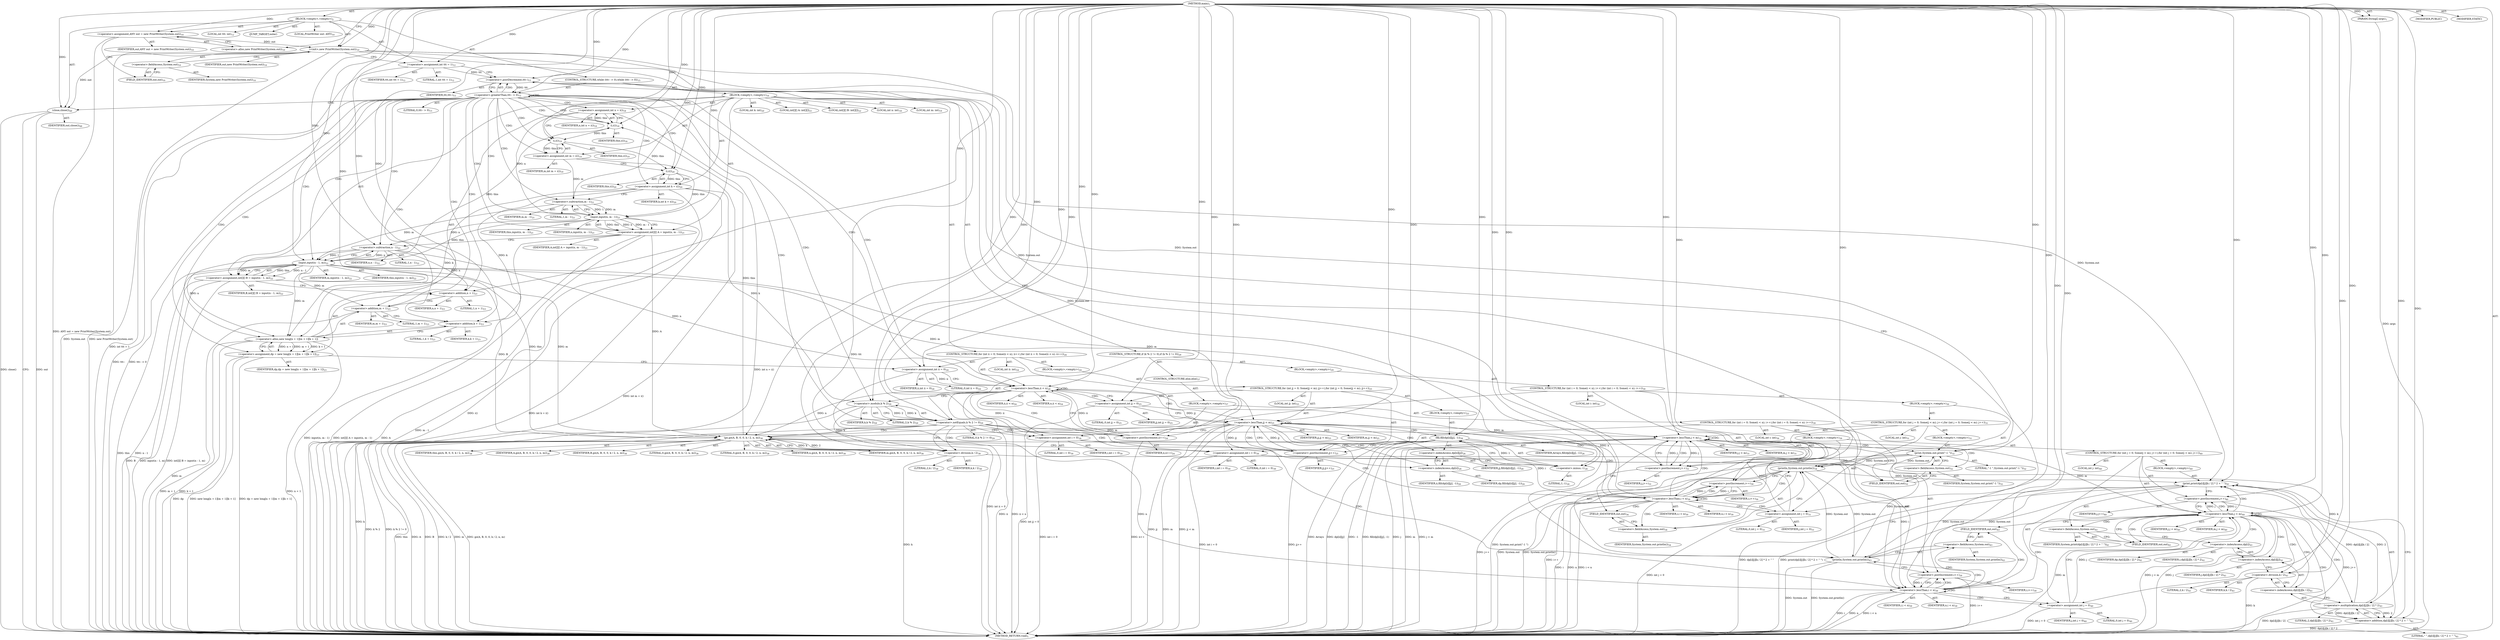 digraph "main" {  
"19" [label = <(METHOD,main)<SUB>1</SUB>> ]
"20" [label = <(PARAM,String[] args)<SUB>1</SUB>> ]
"21" [label = <(BLOCK,&lt;empty&gt;,&lt;empty&gt;)<SUB>2</SUB>> ]
"4" [label = <(LOCAL,PrintWriter out: ANY)<SUB>10</SUB>> ]
"22" [label = <(&lt;operator&gt;.assignment,ANY out = new PrintWriter(System.out))<SUB>10</SUB>> ]
"23" [label = <(IDENTIFIER,out,ANY out = new PrintWriter(System.out))<SUB>10</SUB>> ]
"24" [label = <(&lt;operator&gt;.alloc,new PrintWriter(System.out))<SUB>10</SUB>> ]
"25" [label = <(&lt;init&gt;,new PrintWriter(System.out))<SUB>10</SUB>> ]
"3" [label = <(IDENTIFIER,out,new PrintWriter(System.out))<SUB>10</SUB>> ]
"26" [label = <(&lt;operator&gt;.fieldAccess,System.out)<SUB>10</SUB>> ]
"27" [label = <(IDENTIFIER,System,new PrintWriter(System.out))<SUB>10</SUB>> ]
"28" [label = <(FIELD_IDENTIFIER,out,out)<SUB>10</SUB>> ]
"29" [label = <(LOCAL,int ttt: int)<SUB>12</SUB>> ]
"30" [label = <(&lt;operator&gt;.assignment,int ttt = 1)<SUB>12</SUB>> ]
"31" [label = <(IDENTIFIER,ttt,int ttt = 1)<SUB>12</SUB>> ]
"32" [label = <(LITERAL,1,int ttt = 1)<SUB>12</SUB>> ]
"33" [label = <(JUMP_TARGET,outer)> ]
"34" [label = <(CONTROL_STRUCTURE,while (ttt-- &gt; 0),while (ttt-- &gt; 0))<SUB>15</SUB>> ]
"35" [label = <(&lt;operator&gt;.greaterThan,ttt-- &gt; 0)<SUB>15</SUB>> ]
"36" [label = <(&lt;operator&gt;.postDecrement,ttt--)<SUB>15</SUB>> ]
"37" [label = <(IDENTIFIER,ttt,ttt--)<SUB>15</SUB>> ]
"38" [label = <(LITERAL,0,ttt-- &gt; 0)<SUB>15</SUB>> ]
"39" [label = <(BLOCK,&lt;empty&gt;,&lt;empty&gt;)<SUB>16</SUB>> ]
"40" [label = <(LOCAL,int n: int)<SUB>18</SUB>> ]
"41" [label = <(&lt;operator&gt;.assignment,int n = i())<SUB>18</SUB>> ]
"42" [label = <(IDENTIFIER,n,int n = i())<SUB>18</SUB>> ]
"43" [label = <(i,i())<SUB>18</SUB>> ]
"44" [label = <(IDENTIFIER,this,i())<SUB>18</SUB>> ]
"45" [label = <(LOCAL,int m: int)<SUB>19</SUB>> ]
"46" [label = <(&lt;operator&gt;.assignment,int m = i())<SUB>19</SUB>> ]
"47" [label = <(IDENTIFIER,m,int m = i())<SUB>19</SUB>> ]
"48" [label = <(i,i())<SUB>19</SUB>> ]
"49" [label = <(IDENTIFIER,this,i())<SUB>19</SUB>> ]
"50" [label = <(LOCAL,int k: int)<SUB>20</SUB>> ]
"51" [label = <(&lt;operator&gt;.assignment,int k = i())<SUB>20</SUB>> ]
"52" [label = <(IDENTIFIER,k,int k = i())<SUB>20</SUB>> ]
"53" [label = <(i,i())<SUB>20</SUB>> ]
"54" [label = <(IDENTIFIER,this,i())<SUB>20</SUB>> ]
"55" [label = <(LOCAL,int[][] A: int[][])<SUB>21</SUB>> ]
"56" [label = <(&lt;operator&gt;.assignment,int[][] A = input(n, m - 1))<SUB>21</SUB>> ]
"57" [label = <(IDENTIFIER,A,int[][] A = input(n, m - 1))<SUB>21</SUB>> ]
"58" [label = <(input,input(n, m - 1))<SUB>21</SUB>> ]
"59" [label = <(IDENTIFIER,this,input(n, m - 1))<SUB>21</SUB>> ]
"60" [label = <(IDENTIFIER,n,input(n, m - 1))<SUB>21</SUB>> ]
"61" [label = <(&lt;operator&gt;.subtraction,m - 1)<SUB>21</SUB>> ]
"62" [label = <(IDENTIFIER,m,m - 1)<SUB>21</SUB>> ]
"63" [label = <(LITERAL,1,m - 1)<SUB>21</SUB>> ]
"64" [label = <(LOCAL,int[][] B: int[][])<SUB>22</SUB>> ]
"65" [label = <(&lt;operator&gt;.assignment,int[][] B = input(n - 1, m))<SUB>22</SUB>> ]
"66" [label = <(IDENTIFIER,B,int[][] B = input(n - 1, m))<SUB>22</SUB>> ]
"67" [label = <(input,input(n - 1, m))<SUB>22</SUB>> ]
"68" [label = <(IDENTIFIER,this,input(n - 1, m))<SUB>22</SUB>> ]
"69" [label = <(&lt;operator&gt;.subtraction,n - 1)<SUB>22</SUB>> ]
"70" [label = <(IDENTIFIER,n,n - 1)<SUB>22</SUB>> ]
"71" [label = <(LITERAL,1,n - 1)<SUB>22</SUB>> ]
"72" [label = <(IDENTIFIER,m,input(n - 1, m))<SUB>22</SUB>> ]
"73" [label = <(&lt;operator&gt;.assignment,dp = new long[n + 1][m + 1][k + 1])<SUB>23</SUB>> ]
"74" [label = <(IDENTIFIER,dp,dp = new long[n + 1][m + 1][k + 1])<SUB>23</SUB>> ]
"75" [label = <(&lt;operator&gt;.alloc,new long[n + 1][m + 1][k + 1])> ]
"76" [label = <(&lt;operator&gt;.addition,n + 1)<SUB>23</SUB>> ]
"77" [label = <(IDENTIFIER,n,n + 1)<SUB>23</SUB>> ]
"78" [label = <(LITERAL,1,n + 1)<SUB>23</SUB>> ]
"79" [label = <(&lt;operator&gt;.addition,m + 1)<SUB>23</SUB>> ]
"80" [label = <(IDENTIFIER,m,m + 1)<SUB>23</SUB>> ]
"81" [label = <(LITERAL,1,m + 1)<SUB>23</SUB>> ]
"82" [label = <(&lt;operator&gt;.addition,k + 1)<SUB>23</SUB>> ]
"83" [label = <(IDENTIFIER,k,k + 1)<SUB>23</SUB>> ]
"84" [label = <(LITERAL,1,k + 1)<SUB>23</SUB>> ]
"85" [label = <(CONTROL_STRUCTURE,for (int ii = 0; Some(ii &lt; n); ii++),for (int ii = 0; Some(ii &lt; n); ii++))<SUB>24</SUB>> ]
"86" [label = <(LOCAL,int ii: int)<SUB>24</SUB>> ]
"87" [label = <(&lt;operator&gt;.assignment,int ii = 0)<SUB>24</SUB>> ]
"88" [label = <(IDENTIFIER,ii,int ii = 0)<SUB>24</SUB>> ]
"89" [label = <(LITERAL,0,int ii = 0)<SUB>24</SUB>> ]
"90" [label = <(&lt;operator&gt;.lessThan,ii &lt; n)<SUB>24</SUB>> ]
"91" [label = <(IDENTIFIER,ii,ii &lt; n)<SUB>24</SUB>> ]
"92" [label = <(IDENTIFIER,n,ii &lt; n)<SUB>24</SUB>> ]
"93" [label = <(&lt;operator&gt;.postIncrement,ii++)<SUB>24</SUB>> ]
"94" [label = <(IDENTIFIER,ii,ii++)<SUB>24</SUB>> ]
"95" [label = <(BLOCK,&lt;empty&gt;,&lt;empty&gt;)<SUB>24</SUB>> ]
"96" [label = <(CONTROL_STRUCTURE,for (int jj = 0; Some(jj &lt; m); jj++),for (int jj = 0; Some(jj &lt; m); jj++))<SUB>25</SUB>> ]
"97" [label = <(LOCAL,int jj: int)<SUB>25</SUB>> ]
"98" [label = <(&lt;operator&gt;.assignment,int jj = 0)<SUB>25</SUB>> ]
"99" [label = <(IDENTIFIER,jj,int jj = 0)<SUB>25</SUB>> ]
"100" [label = <(LITERAL,0,int jj = 0)<SUB>25</SUB>> ]
"101" [label = <(&lt;operator&gt;.lessThan,jj &lt; m)<SUB>25</SUB>> ]
"102" [label = <(IDENTIFIER,jj,jj &lt; m)<SUB>25</SUB>> ]
"103" [label = <(IDENTIFIER,m,jj &lt; m)<SUB>25</SUB>> ]
"104" [label = <(&lt;operator&gt;.postIncrement,jj++)<SUB>25</SUB>> ]
"105" [label = <(IDENTIFIER,jj,jj++)<SUB>25</SUB>> ]
"106" [label = <(BLOCK,&lt;empty&gt;,&lt;empty&gt;)<SUB>25</SUB>> ]
"107" [label = <(fill,fill(dp[ii][jj], -1))<SUB>26</SUB>> ]
"108" [label = <(IDENTIFIER,Arrays,fill(dp[ii][jj], -1))<SUB>26</SUB>> ]
"109" [label = <(&lt;operator&gt;.indexAccess,dp[ii][jj])<SUB>26</SUB>> ]
"110" [label = <(&lt;operator&gt;.indexAccess,dp[ii])<SUB>26</SUB>> ]
"111" [label = <(IDENTIFIER,dp,fill(dp[ii][jj], -1))<SUB>26</SUB>> ]
"112" [label = <(IDENTIFIER,ii,fill(dp[ii][jj], -1))<SUB>26</SUB>> ]
"113" [label = <(IDENTIFIER,jj,fill(dp[ii][jj], -1))<SUB>26</SUB>> ]
"114" [label = <(&lt;operator&gt;.minus,-1)<SUB>26</SUB>> ]
"115" [label = <(LITERAL,1,-1)<SUB>26</SUB>> ]
"116" [label = <(CONTROL_STRUCTURE,if (k % 2 != 0),if (k % 2 != 0))<SUB>29</SUB>> ]
"117" [label = <(&lt;operator&gt;.notEquals,k % 2 != 0)<SUB>29</SUB>> ]
"118" [label = <(&lt;operator&gt;.modulo,k % 2)<SUB>29</SUB>> ]
"119" [label = <(IDENTIFIER,k,k % 2)<SUB>29</SUB>> ]
"120" [label = <(LITERAL,2,k % 2)<SUB>29</SUB>> ]
"121" [label = <(LITERAL,0,k % 2 != 0)<SUB>29</SUB>> ]
"122" [label = <(BLOCK,&lt;empty&gt;,&lt;empty&gt;)<SUB>29</SUB>> ]
"123" [label = <(CONTROL_STRUCTURE,for (int i = 0; Some(i &lt; n); i++),for (int i = 0; Some(i &lt; n); i++))<SUB>30</SUB>> ]
"124" [label = <(LOCAL,int i: int)<SUB>30</SUB>> ]
"125" [label = <(&lt;operator&gt;.assignment,int i = 0)<SUB>30</SUB>> ]
"126" [label = <(IDENTIFIER,i,int i = 0)<SUB>30</SUB>> ]
"127" [label = <(LITERAL,0,int i = 0)<SUB>30</SUB>> ]
"128" [label = <(&lt;operator&gt;.lessThan,i &lt; n)<SUB>30</SUB>> ]
"129" [label = <(IDENTIFIER,i,i &lt; n)<SUB>30</SUB>> ]
"130" [label = <(IDENTIFIER,n,i &lt; n)<SUB>30</SUB>> ]
"131" [label = <(&lt;operator&gt;.postIncrement,i++)<SUB>30</SUB>> ]
"132" [label = <(IDENTIFIER,i,i++)<SUB>30</SUB>> ]
"133" [label = <(BLOCK,&lt;empty&gt;,&lt;empty&gt;)<SUB>30</SUB>> ]
"134" [label = <(CONTROL_STRUCTURE,for (int j = 0; Some(j &lt; m); j++),for (int j = 0; Some(j &lt; m); j++))<SUB>31</SUB>> ]
"135" [label = <(LOCAL,int j: int)<SUB>31</SUB>> ]
"136" [label = <(&lt;operator&gt;.assignment,int j = 0)<SUB>31</SUB>> ]
"137" [label = <(IDENTIFIER,j,int j = 0)<SUB>31</SUB>> ]
"138" [label = <(LITERAL,0,int j = 0)<SUB>31</SUB>> ]
"139" [label = <(&lt;operator&gt;.lessThan,j &lt; m)<SUB>31</SUB>> ]
"140" [label = <(IDENTIFIER,j,j &lt; m)<SUB>31</SUB>> ]
"141" [label = <(IDENTIFIER,m,j &lt; m)<SUB>31</SUB>> ]
"142" [label = <(&lt;operator&gt;.postIncrement,j++)<SUB>31</SUB>> ]
"143" [label = <(IDENTIFIER,j,j++)<SUB>31</SUB>> ]
"144" [label = <(BLOCK,&lt;empty&gt;,&lt;empty&gt;)<SUB>31</SUB>> ]
"145" [label = <(print,System.out.print(&quot;-1 &quot;))<SUB>32</SUB>> ]
"146" [label = <(&lt;operator&gt;.fieldAccess,System.out)<SUB>32</SUB>> ]
"147" [label = <(IDENTIFIER,System,System.out.print(&quot;-1 &quot;))<SUB>32</SUB>> ]
"148" [label = <(FIELD_IDENTIFIER,out,out)<SUB>32</SUB>> ]
"149" [label = <(LITERAL,&quot;-1 &quot;,System.out.print(&quot;-1 &quot;))<SUB>32</SUB>> ]
"150" [label = <(println,System.out.println())<SUB>34</SUB>> ]
"151" [label = <(&lt;operator&gt;.fieldAccess,System.out)<SUB>34</SUB>> ]
"152" [label = <(IDENTIFIER,System,System.out.println())<SUB>34</SUB>> ]
"153" [label = <(FIELD_IDENTIFIER,out,out)<SUB>34</SUB>> ]
"154" [label = <(CONTROL_STRUCTURE,else,else)<SUB>37</SUB>> ]
"155" [label = <(BLOCK,&lt;empty&gt;,&lt;empty&gt;)<SUB>37</SUB>> ]
"156" [label = <(go,go(A, B, 0, 0, k / 2, n, m))<SUB>38</SUB>> ]
"157" [label = <(IDENTIFIER,this,go(A, B, 0, 0, k / 2, n, m))<SUB>38</SUB>> ]
"158" [label = <(IDENTIFIER,A,go(A, B, 0, 0, k / 2, n, m))<SUB>38</SUB>> ]
"159" [label = <(IDENTIFIER,B,go(A, B, 0, 0, k / 2, n, m))<SUB>38</SUB>> ]
"160" [label = <(LITERAL,0,go(A, B, 0, 0, k / 2, n, m))<SUB>38</SUB>> ]
"161" [label = <(LITERAL,0,go(A, B, 0, 0, k / 2, n, m))<SUB>38</SUB>> ]
"162" [label = <(&lt;operator&gt;.division,k / 2)<SUB>38</SUB>> ]
"163" [label = <(IDENTIFIER,k,k / 2)<SUB>38</SUB>> ]
"164" [label = <(LITERAL,2,k / 2)<SUB>38</SUB>> ]
"165" [label = <(IDENTIFIER,n,go(A, B, 0, 0, k / 2, n, m))<SUB>38</SUB>> ]
"166" [label = <(IDENTIFIER,m,go(A, B, 0, 0, k / 2, n, m))<SUB>38</SUB>> ]
"167" [label = <(CONTROL_STRUCTURE,for (int i = 0; Some(i &lt; n); i++),for (int i = 0; Some(i &lt; n); i++))<SUB>39</SUB>> ]
"168" [label = <(LOCAL,int i: int)<SUB>39</SUB>> ]
"169" [label = <(&lt;operator&gt;.assignment,int i = 0)<SUB>39</SUB>> ]
"170" [label = <(IDENTIFIER,i,int i = 0)<SUB>39</SUB>> ]
"171" [label = <(LITERAL,0,int i = 0)<SUB>39</SUB>> ]
"172" [label = <(&lt;operator&gt;.lessThan,i &lt; n)<SUB>39</SUB>> ]
"173" [label = <(IDENTIFIER,i,i &lt; n)<SUB>39</SUB>> ]
"174" [label = <(IDENTIFIER,n,i &lt; n)<SUB>39</SUB>> ]
"175" [label = <(&lt;operator&gt;.postIncrement,i++)<SUB>39</SUB>> ]
"176" [label = <(IDENTIFIER,i,i++)<SUB>39</SUB>> ]
"177" [label = <(BLOCK,&lt;empty&gt;,&lt;empty&gt;)<SUB>39</SUB>> ]
"178" [label = <(CONTROL_STRUCTURE,for (int j = 0; Some(j &lt; m); j++),for (int j = 0; Some(j &lt; m); j++))<SUB>40</SUB>> ]
"179" [label = <(LOCAL,int j: int)<SUB>40</SUB>> ]
"180" [label = <(&lt;operator&gt;.assignment,int j = 0)<SUB>40</SUB>> ]
"181" [label = <(IDENTIFIER,j,int j = 0)<SUB>40</SUB>> ]
"182" [label = <(LITERAL,0,int j = 0)<SUB>40</SUB>> ]
"183" [label = <(&lt;operator&gt;.lessThan,j &lt; m)<SUB>40</SUB>> ]
"184" [label = <(IDENTIFIER,j,j &lt; m)<SUB>40</SUB>> ]
"185" [label = <(IDENTIFIER,m,j &lt; m)<SUB>40</SUB>> ]
"186" [label = <(&lt;operator&gt;.postIncrement,j++)<SUB>40</SUB>> ]
"187" [label = <(IDENTIFIER,j,j++)<SUB>40</SUB>> ]
"188" [label = <(BLOCK,&lt;empty&gt;,&lt;empty&gt;)<SUB>40</SUB>> ]
"189" [label = <(print,print(dp[i][j][k / 2] * 2 + &quot; &quot;))<SUB>41</SUB>> ]
"190" [label = <(&lt;operator&gt;.fieldAccess,System.out)<SUB>41</SUB>> ]
"191" [label = <(IDENTIFIER,System,print(dp[i][j][k / 2] * 2 + &quot; &quot;))<SUB>41</SUB>> ]
"192" [label = <(FIELD_IDENTIFIER,out,out)<SUB>41</SUB>> ]
"193" [label = <(&lt;operator&gt;.addition,dp[i][j][k / 2] * 2 + &quot; &quot;)<SUB>41</SUB>> ]
"194" [label = <(&lt;operator&gt;.multiplication,dp[i][j][k / 2] * 2)<SUB>41</SUB>> ]
"195" [label = <(&lt;operator&gt;.indexAccess,dp[i][j][k / 2])<SUB>41</SUB>> ]
"196" [label = <(&lt;operator&gt;.indexAccess,dp[i][j])<SUB>41</SUB>> ]
"197" [label = <(&lt;operator&gt;.indexAccess,dp[i])<SUB>41</SUB>> ]
"198" [label = <(IDENTIFIER,dp,dp[i][j][k / 2] * 2)<SUB>41</SUB>> ]
"199" [label = <(IDENTIFIER,i,dp[i][j][k / 2] * 2)<SUB>41</SUB>> ]
"200" [label = <(IDENTIFIER,j,dp[i][j][k / 2] * 2)<SUB>41</SUB>> ]
"201" [label = <(&lt;operator&gt;.division,k / 2)<SUB>41</SUB>> ]
"202" [label = <(IDENTIFIER,k,k / 2)<SUB>41</SUB>> ]
"203" [label = <(LITERAL,2,k / 2)<SUB>41</SUB>> ]
"204" [label = <(LITERAL,2,dp[i][j][k / 2] * 2)<SUB>41</SUB>> ]
"205" [label = <(LITERAL,&quot; &quot;,dp[i][j][k / 2] * 2 + &quot; &quot;)<SUB>41</SUB>> ]
"206" [label = <(println,System.out.println())<SUB>43</SUB>> ]
"207" [label = <(&lt;operator&gt;.fieldAccess,System.out)<SUB>43</SUB>> ]
"208" [label = <(IDENTIFIER,System,System.out.println())<SUB>43</SUB>> ]
"209" [label = <(FIELD_IDENTIFIER,out,out)<SUB>43</SUB>> ]
"210" [label = <(close,close())<SUB>48</SUB>> ]
"211" [label = <(IDENTIFIER,out,close())<SUB>48</SUB>> ]
"212" [label = <(MODIFIER,PUBLIC)> ]
"213" [label = <(MODIFIER,STATIC)> ]
"214" [label = <(METHOD_RETURN,void)<SUB>1</SUB>> ]
  "19" -> "20"  [ label = "AST: "] 
  "19" -> "21"  [ label = "AST: "] 
  "19" -> "212"  [ label = "AST: "] 
  "19" -> "213"  [ label = "AST: "] 
  "19" -> "214"  [ label = "AST: "] 
  "21" -> "4"  [ label = "AST: "] 
  "21" -> "22"  [ label = "AST: "] 
  "21" -> "25"  [ label = "AST: "] 
  "21" -> "29"  [ label = "AST: "] 
  "21" -> "30"  [ label = "AST: "] 
  "21" -> "33"  [ label = "AST: "] 
  "21" -> "34"  [ label = "AST: "] 
  "21" -> "210"  [ label = "AST: "] 
  "22" -> "23"  [ label = "AST: "] 
  "22" -> "24"  [ label = "AST: "] 
  "25" -> "3"  [ label = "AST: "] 
  "25" -> "26"  [ label = "AST: "] 
  "26" -> "27"  [ label = "AST: "] 
  "26" -> "28"  [ label = "AST: "] 
  "30" -> "31"  [ label = "AST: "] 
  "30" -> "32"  [ label = "AST: "] 
  "34" -> "35"  [ label = "AST: "] 
  "34" -> "39"  [ label = "AST: "] 
  "35" -> "36"  [ label = "AST: "] 
  "35" -> "38"  [ label = "AST: "] 
  "36" -> "37"  [ label = "AST: "] 
  "39" -> "40"  [ label = "AST: "] 
  "39" -> "41"  [ label = "AST: "] 
  "39" -> "45"  [ label = "AST: "] 
  "39" -> "46"  [ label = "AST: "] 
  "39" -> "50"  [ label = "AST: "] 
  "39" -> "51"  [ label = "AST: "] 
  "39" -> "55"  [ label = "AST: "] 
  "39" -> "56"  [ label = "AST: "] 
  "39" -> "64"  [ label = "AST: "] 
  "39" -> "65"  [ label = "AST: "] 
  "39" -> "73"  [ label = "AST: "] 
  "39" -> "85"  [ label = "AST: "] 
  "39" -> "116"  [ label = "AST: "] 
  "41" -> "42"  [ label = "AST: "] 
  "41" -> "43"  [ label = "AST: "] 
  "43" -> "44"  [ label = "AST: "] 
  "46" -> "47"  [ label = "AST: "] 
  "46" -> "48"  [ label = "AST: "] 
  "48" -> "49"  [ label = "AST: "] 
  "51" -> "52"  [ label = "AST: "] 
  "51" -> "53"  [ label = "AST: "] 
  "53" -> "54"  [ label = "AST: "] 
  "56" -> "57"  [ label = "AST: "] 
  "56" -> "58"  [ label = "AST: "] 
  "58" -> "59"  [ label = "AST: "] 
  "58" -> "60"  [ label = "AST: "] 
  "58" -> "61"  [ label = "AST: "] 
  "61" -> "62"  [ label = "AST: "] 
  "61" -> "63"  [ label = "AST: "] 
  "65" -> "66"  [ label = "AST: "] 
  "65" -> "67"  [ label = "AST: "] 
  "67" -> "68"  [ label = "AST: "] 
  "67" -> "69"  [ label = "AST: "] 
  "67" -> "72"  [ label = "AST: "] 
  "69" -> "70"  [ label = "AST: "] 
  "69" -> "71"  [ label = "AST: "] 
  "73" -> "74"  [ label = "AST: "] 
  "73" -> "75"  [ label = "AST: "] 
  "75" -> "76"  [ label = "AST: "] 
  "75" -> "79"  [ label = "AST: "] 
  "75" -> "82"  [ label = "AST: "] 
  "76" -> "77"  [ label = "AST: "] 
  "76" -> "78"  [ label = "AST: "] 
  "79" -> "80"  [ label = "AST: "] 
  "79" -> "81"  [ label = "AST: "] 
  "82" -> "83"  [ label = "AST: "] 
  "82" -> "84"  [ label = "AST: "] 
  "85" -> "86"  [ label = "AST: "] 
  "85" -> "87"  [ label = "AST: "] 
  "85" -> "90"  [ label = "AST: "] 
  "85" -> "93"  [ label = "AST: "] 
  "85" -> "95"  [ label = "AST: "] 
  "87" -> "88"  [ label = "AST: "] 
  "87" -> "89"  [ label = "AST: "] 
  "90" -> "91"  [ label = "AST: "] 
  "90" -> "92"  [ label = "AST: "] 
  "93" -> "94"  [ label = "AST: "] 
  "95" -> "96"  [ label = "AST: "] 
  "96" -> "97"  [ label = "AST: "] 
  "96" -> "98"  [ label = "AST: "] 
  "96" -> "101"  [ label = "AST: "] 
  "96" -> "104"  [ label = "AST: "] 
  "96" -> "106"  [ label = "AST: "] 
  "98" -> "99"  [ label = "AST: "] 
  "98" -> "100"  [ label = "AST: "] 
  "101" -> "102"  [ label = "AST: "] 
  "101" -> "103"  [ label = "AST: "] 
  "104" -> "105"  [ label = "AST: "] 
  "106" -> "107"  [ label = "AST: "] 
  "107" -> "108"  [ label = "AST: "] 
  "107" -> "109"  [ label = "AST: "] 
  "107" -> "114"  [ label = "AST: "] 
  "109" -> "110"  [ label = "AST: "] 
  "109" -> "113"  [ label = "AST: "] 
  "110" -> "111"  [ label = "AST: "] 
  "110" -> "112"  [ label = "AST: "] 
  "114" -> "115"  [ label = "AST: "] 
  "116" -> "117"  [ label = "AST: "] 
  "116" -> "122"  [ label = "AST: "] 
  "116" -> "154"  [ label = "AST: "] 
  "117" -> "118"  [ label = "AST: "] 
  "117" -> "121"  [ label = "AST: "] 
  "118" -> "119"  [ label = "AST: "] 
  "118" -> "120"  [ label = "AST: "] 
  "122" -> "123"  [ label = "AST: "] 
  "123" -> "124"  [ label = "AST: "] 
  "123" -> "125"  [ label = "AST: "] 
  "123" -> "128"  [ label = "AST: "] 
  "123" -> "131"  [ label = "AST: "] 
  "123" -> "133"  [ label = "AST: "] 
  "125" -> "126"  [ label = "AST: "] 
  "125" -> "127"  [ label = "AST: "] 
  "128" -> "129"  [ label = "AST: "] 
  "128" -> "130"  [ label = "AST: "] 
  "131" -> "132"  [ label = "AST: "] 
  "133" -> "134"  [ label = "AST: "] 
  "133" -> "150"  [ label = "AST: "] 
  "134" -> "135"  [ label = "AST: "] 
  "134" -> "136"  [ label = "AST: "] 
  "134" -> "139"  [ label = "AST: "] 
  "134" -> "142"  [ label = "AST: "] 
  "134" -> "144"  [ label = "AST: "] 
  "136" -> "137"  [ label = "AST: "] 
  "136" -> "138"  [ label = "AST: "] 
  "139" -> "140"  [ label = "AST: "] 
  "139" -> "141"  [ label = "AST: "] 
  "142" -> "143"  [ label = "AST: "] 
  "144" -> "145"  [ label = "AST: "] 
  "145" -> "146"  [ label = "AST: "] 
  "145" -> "149"  [ label = "AST: "] 
  "146" -> "147"  [ label = "AST: "] 
  "146" -> "148"  [ label = "AST: "] 
  "150" -> "151"  [ label = "AST: "] 
  "151" -> "152"  [ label = "AST: "] 
  "151" -> "153"  [ label = "AST: "] 
  "154" -> "155"  [ label = "AST: "] 
  "155" -> "156"  [ label = "AST: "] 
  "155" -> "167"  [ label = "AST: "] 
  "156" -> "157"  [ label = "AST: "] 
  "156" -> "158"  [ label = "AST: "] 
  "156" -> "159"  [ label = "AST: "] 
  "156" -> "160"  [ label = "AST: "] 
  "156" -> "161"  [ label = "AST: "] 
  "156" -> "162"  [ label = "AST: "] 
  "156" -> "165"  [ label = "AST: "] 
  "156" -> "166"  [ label = "AST: "] 
  "162" -> "163"  [ label = "AST: "] 
  "162" -> "164"  [ label = "AST: "] 
  "167" -> "168"  [ label = "AST: "] 
  "167" -> "169"  [ label = "AST: "] 
  "167" -> "172"  [ label = "AST: "] 
  "167" -> "175"  [ label = "AST: "] 
  "167" -> "177"  [ label = "AST: "] 
  "169" -> "170"  [ label = "AST: "] 
  "169" -> "171"  [ label = "AST: "] 
  "172" -> "173"  [ label = "AST: "] 
  "172" -> "174"  [ label = "AST: "] 
  "175" -> "176"  [ label = "AST: "] 
  "177" -> "178"  [ label = "AST: "] 
  "177" -> "206"  [ label = "AST: "] 
  "178" -> "179"  [ label = "AST: "] 
  "178" -> "180"  [ label = "AST: "] 
  "178" -> "183"  [ label = "AST: "] 
  "178" -> "186"  [ label = "AST: "] 
  "178" -> "188"  [ label = "AST: "] 
  "180" -> "181"  [ label = "AST: "] 
  "180" -> "182"  [ label = "AST: "] 
  "183" -> "184"  [ label = "AST: "] 
  "183" -> "185"  [ label = "AST: "] 
  "186" -> "187"  [ label = "AST: "] 
  "188" -> "189"  [ label = "AST: "] 
  "189" -> "190"  [ label = "AST: "] 
  "189" -> "193"  [ label = "AST: "] 
  "190" -> "191"  [ label = "AST: "] 
  "190" -> "192"  [ label = "AST: "] 
  "193" -> "194"  [ label = "AST: "] 
  "193" -> "205"  [ label = "AST: "] 
  "194" -> "195"  [ label = "AST: "] 
  "194" -> "204"  [ label = "AST: "] 
  "195" -> "196"  [ label = "AST: "] 
  "195" -> "201"  [ label = "AST: "] 
  "196" -> "197"  [ label = "AST: "] 
  "196" -> "200"  [ label = "AST: "] 
  "197" -> "198"  [ label = "AST: "] 
  "197" -> "199"  [ label = "AST: "] 
  "201" -> "202"  [ label = "AST: "] 
  "201" -> "203"  [ label = "AST: "] 
  "206" -> "207"  [ label = "AST: "] 
  "207" -> "208"  [ label = "AST: "] 
  "207" -> "209"  [ label = "AST: "] 
  "210" -> "211"  [ label = "AST: "] 
  "22" -> "28"  [ label = "CFG: "] 
  "25" -> "30"  [ label = "CFG: "] 
  "30" -> "36"  [ label = "CFG: "] 
  "210" -> "214"  [ label = "CFG: "] 
  "24" -> "22"  [ label = "CFG: "] 
  "26" -> "25"  [ label = "CFG: "] 
  "35" -> "43"  [ label = "CFG: "] 
  "35" -> "210"  [ label = "CFG: "] 
  "28" -> "26"  [ label = "CFG: "] 
  "36" -> "35"  [ label = "CFG: "] 
  "41" -> "48"  [ label = "CFG: "] 
  "46" -> "53"  [ label = "CFG: "] 
  "51" -> "61"  [ label = "CFG: "] 
  "56" -> "69"  [ label = "CFG: "] 
  "65" -> "76"  [ label = "CFG: "] 
  "73" -> "87"  [ label = "CFG: "] 
  "43" -> "41"  [ label = "CFG: "] 
  "48" -> "46"  [ label = "CFG: "] 
  "53" -> "51"  [ label = "CFG: "] 
  "58" -> "56"  [ label = "CFG: "] 
  "67" -> "65"  [ label = "CFG: "] 
  "75" -> "73"  [ label = "CFG: "] 
  "87" -> "90"  [ label = "CFG: "] 
  "90" -> "98"  [ label = "CFG: "] 
  "90" -> "118"  [ label = "CFG: "] 
  "93" -> "90"  [ label = "CFG: "] 
  "117" -> "125"  [ label = "CFG: "] 
  "117" -> "162"  [ label = "CFG: "] 
  "61" -> "58"  [ label = "CFG: "] 
  "69" -> "67"  [ label = "CFG: "] 
  "76" -> "79"  [ label = "CFG: "] 
  "79" -> "82"  [ label = "CFG: "] 
  "82" -> "75"  [ label = "CFG: "] 
  "118" -> "117"  [ label = "CFG: "] 
  "98" -> "101"  [ label = "CFG: "] 
  "101" -> "110"  [ label = "CFG: "] 
  "101" -> "93"  [ label = "CFG: "] 
  "104" -> "101"  [ label = "CFG: "] 
  "125" -> "128"  [ label = "CFG: "] 
  "128" -> "36"  [ label = "CFG: "] 
  "128" -> "136"  [ label = "CFG: "] 
  "131" -> "128"  [ label = "CFG: "] 
  "156" -> "169"  [ label = "CFG: "] 
  "107" -> "104"  [ label = "CFG: "] 
  "150" -> "131"  [ label = "CFG: "] 
  "162" -> "156"  [ label = "CFG: "] 
  "169" -> "172"  [ label = "CFG: "] 
  "172" -> "36"  [ label = "CFG: "] 
  "172" -> "180"  [ label = "CFG: "] 
  "175" -> "172"  [ label = "CFG: "] 
  "109" -> "114"  [ label = "CFG: "] 
  "114" -> "107"  [ label = "CFG: "] 
  "136" -> "139"  [ label = "CFG: "] 
  "139" -> "148"  [ label = "CFG: "] 
  "139" -> "153"  [ label = "CFG: "] 
  "142" -> "139"  [ label = "CFG: "] 
  "151" -> "150"  [ label = "CFG: "] 
  "206" -> "175"  [ label = "CFG: "] 
  "110" -> "109"  [ label = "CFG: "] 
  "145" -> "142"  [ label = "CFG: "] 
  "153" -> "151"  [ label = "CFG: "] 
  "180" -> "183"  [ label = "CFG: "] 
  "183" -> "192"  [ label = "CFG: "] 
  "183" -> "209"  [ label = "CFG: "] 
  "186" -> "183"  [ label = "CFG: "] 
  "207" -> "206"  [ label = "CFG: "] 
  "146" -> "145"  [ label = "CFG: "] 
  "189" -> "186"  [ label = "CFG: "] 
  "209" -> "207"  [ label = "CFG: "] 
  "148" -> "146"  [ label = "CFG: "] 
  "190" -> "197"  [ label = "CFG: "] 
  "193" -> "189"  [ label = "CFG: "] 
  "192" -> "190"  [ label = "CFG: "] 
  "194" -> "193"  [ label = "CFG: "] 
  "195" -> "194"  [ label = "CFG: "] 
  "196" -> "201"  [ label = "CFG: "] 
  "201" -> "195"  [ label = "CFG: "] 
  "197" -> "196"  [ label = "CFG: "] 
  "19" -> "24"  [ label = "CFG: "] 
  "20" -> "214"  [ label = "DDG: args"] 
  "22" -> "214"  [ label = "DDG: ANY out = new PrintWriter(System.out)"] 
  "25" -> "214"  [ label = "DDG: System.out"] 
  "25" -> "214"  [ label = "DDG: new PrintWriter(System.out)"] 
  "30" -> "214"  [ label = "DDG: int ttt = 1"] 
  "36" -> "214"  [ label = "DDG: ttt"] 
  "35" -> "214"  [ label = "DDG: ttt--"] 
  "35" -> "214"  [ label = "DDG: ttt-- &gt; 0"] 
  "210" -> "214"  [ label = "DDG: out"] 
  "210" -> "214"  [ label = "DDG: close()"] 
  "41" -> "214"  [ label = "DDG: int n = i()"] 
  "46" -> "214"  [ label = "DDG: int m = i()"] 
  "51" -> "214"  [ label = "DDG: i()"] 
  "51" -> "214"  [ label = "DDG: int k = i()"] 
  "56" -> "214"  [ label = "DDG: A"] 
  "58" -> "214"  [ label = "DDG: m - 1"] 
  "56" -> "214"  [ label = "DDG: input(n, m - 1)"] 
  "56" -> "214"  [ label = "DDG: int[][] A = input(n, m - 1)"] 
  "65" -> "214"  [ label = "DDG: B"] 
  "67" -> "214"  [ label = "DDG: this"] 
  "67" -> "214"  [ label = "DDG: n - 1"] 
  "65" -> "214"  [ label = "DDG: input(n - 1, m)"] 
  "65" -> "214"  [ label = "DDG: int[][] B = input(n - 1, m)"] 
  "73" -> "214"  [ label = "DDG: dp"] 
  "75" -> "214"  [ label = "DDG: n + 1"] 
  "79" -> "214"  [ label = "DDG: m"] 
  "75" -> "214"  [ label = "DDG: m + 1"] 
  "75" -> "214"  [ label = "DDG: k + 1"] 
  "73" -> "214"  [ label = "DDG: new long[n + 1][m + 1][k + 1]"] 
  "73" -> "214"  [ label = "DDG: dp = new long[n + 1][m + 1][k + 1]"] 
  "87" -> "214"  [ label = "DDG: int ii = 0"] 
  "90" -> "214"  [ label = "DDG: ii"] 
  "90" -> "214"  [ label = "DDG: ii &lt; n"] 
  "118" -> "214"  [ label = "DDG: k"] 
  "117" -> "214"  [ label = "DDG: k % 2"] 
  "117" -> "214"  [ label = "DDG: k % 2 != 0"] 
  "156" -> "214"  [ label = "DDG: this"] 
  "156" -> "214"  [ label = "DDG: A"] 
  "156" -> "214"  [ label = "DDG: B"] 
  "162" -> "214"  [ label = "DDG: k"] 
  "156" -> "214"  [ label = "DDG: k / 2"] 
  "156" -> "214"  [ label = "DDG: m"] 
  "156" -> "214"  [ label = "DDG: go(A, B, 0, 0, k / 2, n, m)"] 
  "169" -> "214"  [ label = "DDG: int i = 0"] 
  "172" -> "214"  [ label = "DDG: i"] 
  "172" -> "214"  [ label = "DDG: n"] 
  "172" -> "214"  [ label = "DDG: i &lt; n"] 
  "180" -> "214"  [ label = "DDG: int j = 0"] 
  "183" -> "214"  [ label = "DDG: j"] 
  "183" -> "214"  [ label = "DDG: m"] 
  "183" -> "214"  [ label = "DDG: j &lt; m"] 
  "206" -> "214"  [ label = "DDG: System.out"] 
  "206" -> "214"  [ label = "DDG: System.out.println()"] 
  "175" -> "214"  [ label = "DDG: i++"] 
  "201" -> "214"  [ label = "DDG: k"] 
  "194" -> "214"  [ label = "DDG: dp[i][j][k / 2]"] 
  "193" -> "214"  [ label = "DDG: dp[i][j][k / 2] * 2"] 
  "189" -> "214"  [ label = "DDG: dp[i][j][k / 2] * 2 + &quot; &quot;"] 
  "189" -> "214"  [ label = "DDG: print(dp[i][j][k / 2] * 2 + &quot; &quot;)"] 
  "186" -> "214"  [ label = "DDG: j++"] 
  "125" -> "214"  [ label = "DDG: int i = 0"] 
  "128" -> "214"  [ label = "DDG: i"] 
  "128" -> "214"  [ label = "DDG: n"] 
  "128" -> "214"  [ label = "DDG: i &lt; n"] 
  "136" -> "214"  [ label = "DDG: int j = 0"] 
  "139" -> "214"  [ label = "DDG: j"] 
  "139" -> "214"  [ label = "DDG: m"] 
  "139" -> "214"  [ label = "DDG: j &lt; m"] 
  "150" -> "214"  [ label = "DDG: System.out"] 
  "150" -> "214"  [ label = "DDG: System.out.println()"] 
  "131" -> "214"  [ label = "DDG: i++"] 
  "145" -> "214"  [ label = "DDG: System.out.print(&quot;-1 &quot;)"] 
  "142" -> "214"  [ label = "DDG: j++"] 
  "98" -> "214"  [ label = "DDG: int jj = 0"] 
  "101" -> "214"  [ label = "DDG: jj"] 
  "101" -> "214"  [ label = "DDG: m"] 
  "101" -> "214"  [ label = "DDG: jj &lt; m"] 
  "93" -> "214"  [ label = "DDG: ii++"] 
  "107" -> "214"  [ label = "DDG: dp[ii][jj]"] 
  "107" -> "214"  [ label = "DDG: -1"] 
  "107" -> "214"  [ label = "DDG: fill(dp[ii][jj], -1)"] 
  "104" -> "214"  [ label = "DDG: jj++"] 
  "107" -> "214"  [ label = "DDG: Arrays"] 
  "19" -> "20"  [ label = "DDG: "] 
  "19" -> "22"  [ label = "DDG: "] 
  "19" -> "30"  [ label = "DDG: "] 
  "22" -> "25"  [ label = "DDG: out"] 
  "19" -> "25"  [ label = "DDG: "] 
  "25" -> "210"  [ label = "DDG: out"] 
  "19" -> "210"  [ label = "DDG: "] 
  "36" -> "35"  [ label = "DDG: ttt"] 
  "19" -> "35"  [ label = "DDG: "] 
  "43" -> "41"  [ label = "DDG: this"] 
  "48" -> "46"  [ label = "DDG: this"] 
  "53" -> "51"  [ label = "DDG: this"] 
  "58" -> "56"  [ label = "DDG: this"] 
  "58" -> "56"  [ label = "DDG: n"] 
  "58" -> "56"  [ label = "DDG: m - 1"] 
  "67" -> "65"  [ label = "DDG: this"] 
  "67" -> "65"  [ label = "DDG: n - 1"] 
  "67" -> "65"  [ label = "DDG: m"] 
  "75" -> "73"  [ label = "DDG: n + 1"] 
  "75" -> "73"  [ label = "DDG: m + 1"] 
  "75" -> "73"  [ label = "DDG: k + 1"] 
  "30" -> "36"  [ label = "DDG: ttt"] 
  "19" -> "36"  [ label = "DDG: "] 
  "19" -> "87"  [ label = "DDG: "] 
  "67" -> "43"  [ label = "DDG: this"] 
  "156" -> "43"  [ label = "DDG: this"] 
  "19" -> "43"  [ label = "DDG: "] 
  "43" -> "48"  [ label = "DDG: this"] 
  "19" -> "48"  [ label = "DDG: "] 
  "48" -> "53"  [ label = "DDG: this"] 
  "19" -> "53"  [ label = "DDG: "] 
  "53" -> "58"  [ label = "DDG: this"] 
  "19" -> "58"  [ label = "DDG: "] 
  "41" -> "58"  [ label = "DDG: n"] 
  "61" -> "58"  [ label = "DDG: m"] 
  "61" -> "58"  [ label = "DDG: 1"] 
  "58" -> "67"  [ label = "DDG: this"] 
  "19" -> "67"  [ label = "DDG: "] 
  "69" -> "67"  [ label = "DDG: n"] 
  "69" -> "67"  [ label = "DDG: 1"] 
  "61" -> "67"  [ label = "DDG: m"] 
  "69" -> "75"  [ label = "DDG: n"] 
  "19" -> "75"  [ label = "DDG: "] 
  "67" -> "75"  [ label = "DDG: m"] 
  "51" -> "75"  [ label = "DDG: k"] 
  "87" -> "90"  [ label = "DDG: ii"] 
  "93" -> "90"  [ label = "DDG: ii"] 
  "19" -> "90"  [ label = "DDG: "] 
  "69" -> "90"  [ label = "DDG: n"] 
  "90" -> "93"  [ label = "DDG: ii"] 
  "19" -> "93"  [ label = "DDG: "] 
  "118" -> "117"  [ label = "DDG: k"] 
  "118" -> "117"  [ label = "DDG: 2"] 
  "19" -> "117"  [ label = "DDG: "] 
  "46" -> "61"  [ label = "DDG: m"] 
  "19" -> "61"  [ label = "DDG: "] 
  "58" -> "69"  [ label = "DDG: n"] 
  "19" -> "69"  [ label = "DDG: "] 
  "69" -> "76"  [ label = "DDG: n"] 
  "19" -> "76"  [ label = "DDG: "] 
  "67" -> "79"  [ label = "DDG: m"] 
  "19" -> "79"  [ label = "DDG: "] 
  "51" -> "82"  [ label = "DDG: k"] 
  "19" -> "82"  [ label = "DDG: "] 
  "19" -> "98"  [ label = "DDG: "] 
  "19" -> "118"  [ label = "DDG: "] 
  "51" -> "118"  [ label = "DDG: k"] 
  "19" -> "125"  [ label = "DDG: "] 
  "98" -> "101"  [ label = "DDG: jj"] 
  "104" -> "101"  [ label = "DDG: jj"] 
  "19" -> "101"  [ label = "DDG: "] 
  "67" -> "101"  [ label = "DDG: m"] 
  "101" -> "104"  [ label = "DDG: jj"] 
  "19" -> "104"  [ label = "DDG: "] 
  "125" -> "128"  [ label = "DDG: i"] 
  "131" -> "128"  [ label = "DDG: i"] 
  "19" -> "128"  [ label = "DDG: "] 
  "90" -> "128"  [ label = "DDG: n"] 
  "128" -> "131"  [ label = "DDG: i"] 
  "19" -> "131"  [ label = "DDG: "] 
  "67" -> "156"  [ label = "DDG: this"] 
  "19" -> "156"  [ label = "DDG: "] 
  "56" -> "156"  [ label = "DDG: A"] 
  "65" -> "156"  [ label = "DDG: B"] 
  "162" -> "156"  [ label = "DDG: k"] 
  "162" -> "156"  [ label = "DDG: 2"] 
  "90" -> "156"  [ label = "DDG: n"] 
  "101" -> "156"  [ label = "DDG: m"] 
  "67" -> "156"  [ label = "DDG: m"] 
  "19" -> "169"  [ label = "DDG: "] 
  "19" -> "107"  [ label = "DDG: "] 
  "114" -> "107"  [ label = "DDG: 1"] 
  "19" -> "136"  [ label = "DDG: "] 
  "25" -> "150"  [ label = "DDG: System.out"] 
  "206" -> "150"  [ label = "DDG: System.out"] 
  "145" -> "150"  [ label = "DDG: System.out"] 
  "118" -> "162"  [ label = "DDG: k"] 
  "19" -> "162"  [ label = "DDG: "] 
  "169" -> "172"  [ label = "DDG: i"] 
  "175" -> "172"  [ label = "DDG: i"] 
  "19" -> "172"  [ label = "DDG: "] 
  "156" -> "172"  [ label = "DDG: n"] 
  "172" -> "175"  [ label = "DDG: i"] 
  "19" -> "175"  [ label = "DDG: "] 
  "19" -> "114"  [ label = "DDG: "] 
  "136" -> "139"  [ label = "DDG: j"] 
  "142" -> "139"  [ label = "DDG: j"] 
  "19" -> "139"  [ label = "DDG: "] 
  "101" -> "139"  [ label = "DDG: m"] 
  "67" -> "139"  [ label = "DDG: m"] 
  "139" -> "142"  [ label = "DDG: j"] 
  "19" -> "142"  [ label = "DDG: "] 
  "19" -> "180"  [ label = "DDG: "] 
  "25" -> "206"  [ label = "DDG: System.out"] 
  "189" -> "206"  [ label = "DDG: System.out"] 
  "150" -> "206"  [ label = "DDG: System.out"] 
  "25" -> "145"  [ label = "DDG: System.out"] 
  "206" -> "145"  [ label = "DDG: System.out"] 
  "150" -> "145"  [ label = "DDG: System.out"] 
  "19" -> "145"  [ label = "DDG: "] 
  "180" -> "183"  [ label = "DDG: j"] 
  "186" -> "183"  [ label = "DDG: j"] 
  "19" -> "183"  [ label = "DDG: "] 
  "156" -> "183"  [ label = "DDG: m"] 
  "183" -> "186"  [ label = "DDG: j"] 
  "19" -> "186"  [ label = "DDG: "] 
  "25" -> "189"  [ label = "DDG: System.out"] 
  "206" -> "189"  [ label = "DDG: System.out"] 
  "150" -> "189"  [ label = "DDG: System.out"] 
  "194" -> "189"  [ label = "DDG: dp[i][j][k / 2]"] 
  "194" -> "189"  [ label = "DDG: 2"] 
  "19" -> "189"  [ label = "DDG: "] 
  "194" -> "193"  [ label = "DDG: dp[i][j][k / 2]"] 
  "194" -> "193"  [ label = "DDG: 2"] 
  "19" -> "193"  [ label = "DDG: "] 
  "19" -> "194"  [ label = "DDG: "] 
  "162" -> "201"  [ label = "DDG: k"] 
  "19" -> "201"  [ label = "DDG: "] 
  "35" -> "73"  [ label = "CDG: "] 
  "35" -> "51"  [ label = "CDG: "] 
  "35" -> "75"  [ label = "CDG: "] 
  "35" -> "56"  [ label = "CDG: "] 
  "35" -> "69"  [ label = "CDG: "] 
  "35" -> "67"  [ label = "CDG: "] 
  "35" -> "76"  [ label = "CDG: "] 
  "35" -> "87"  [ label = "CDG: "] 
  "35" -> "35"  [ label = "CDG: "] 
  "35" -> "90"  [ label = "CDG: "] 
  "35" -> "79"  [ label = "CDG: "] 
  "35" -> "43"  [ label = "CDG: "] 
  "35" -> "58"  [ label = "CDG: "] 
  "35" -> "61"  [ label = "CDG: "] 
  "35" -> "36"  [ label = "CDG: "] 
  "35" -> "118"  [ label = "CDG: "] 
  "35" -> "48"  [ label = "CDG: "] 
  "35" -> "46"  [ label = "CDG: "] 
  "35" -> "65"  [ label = "CDG: "] 
  "35" -> "82"  [ label = "CDG: "] 
  "35" -> "53"  [ label = "CDG: "] 
  "35" -> "41"  [ label = "CDG: "] 
  "35" -> "117"  [ label = "CDG: "] 
  "90" -> "98"  [ label = "CDG: "] 
  "90" -> "93"  [ label = "CDG: "] 
  "90" -> "101"  [ label = "CDG: "] 
  "90" -> "90"  [ label = "CDG: "] 
  "117" -> "128"  [ label = "CDG: "] 
  "117" -> "169"  [ label = "CDG: "] 
  "117" -> "162"  [ label = "CDG: "] 
  "117" -> "156"  [ label = "CDG: "] 
  "117" -> "125"  [ label = "CDG: "] 
  "117" -> "172"  [ label = "CDG: "] 
  "101" -> "107"  [ label = "CDG: "] 
  "101" -> "114"  [ label = "CDG: "] 
  "101" -> "104"  [ label = "CDG: "] 
  "101" -> "101"  [ label = "CDG: "] 
  "101" -> "110"  [ label = "CDG: "] 
  "101" -> "109"  [ label = "CDG: "] 
  "128" -> "136"  [ label = "CDG: "] 
  "128" -> "128"  [ label = "CDG: "] 
  "128" -> "131"  [ label = "CDG: "] 
  "128" -> "150"  [ label = "CDG: "] 
  "128" -> "151"  [ label = "CDG: "] 
  "128" -> "153"  [ label = "CDG: "] 
  "128" -> "139"  [ label = "CDG: "] 
  "172" -> "209"  [ label = "CDG: "] 
  "172" -> "206"  [ label = "CDG: "] 
  "172" -> "207"  [ label = "CDG: "] 
  "172" -> "180"  [ label = "CDG: "] 
  "172" -> "183"  [ label = "CDG: "] 
  "172" -> "175"  [ label = "CDG: "] 
  "172" -> "172"  [ label = "CDG: "] 
  "139" -> "145"  [ label = "CDG: "] 
  "139" -> "146"  [ label = "CDG: "] 
  "139" -> "148"  [ label = "CDG: "] 
  "139" -> "139"  [ label = "CDG: "] 
  "139" -> "142"  [ label = "CDG: "] 
  "183" -> "192"  [ label = "CDG: "] 
  "183" -> "196"  [ label = "CDG: "] 
  "183" -> "197"  [ label = "CDG: "] 
  "183" -> "189"  [ label = "CDG: "] 
  "183" -> "195"  [ label = "CDG: "] 
  "183" -> "190"  [ label = "CDG: "] 
  "183" -> "194"  [ label = "CDG: "] 
  "183" -> "186"  [ label = "CDG: "] 
  "183" -> "201"  [ label = "CDG: "] 
  "183" -> "183"  [ label = "CDG: "] 
  "183" -> "193"  [ label = "CDG: "] 
}
